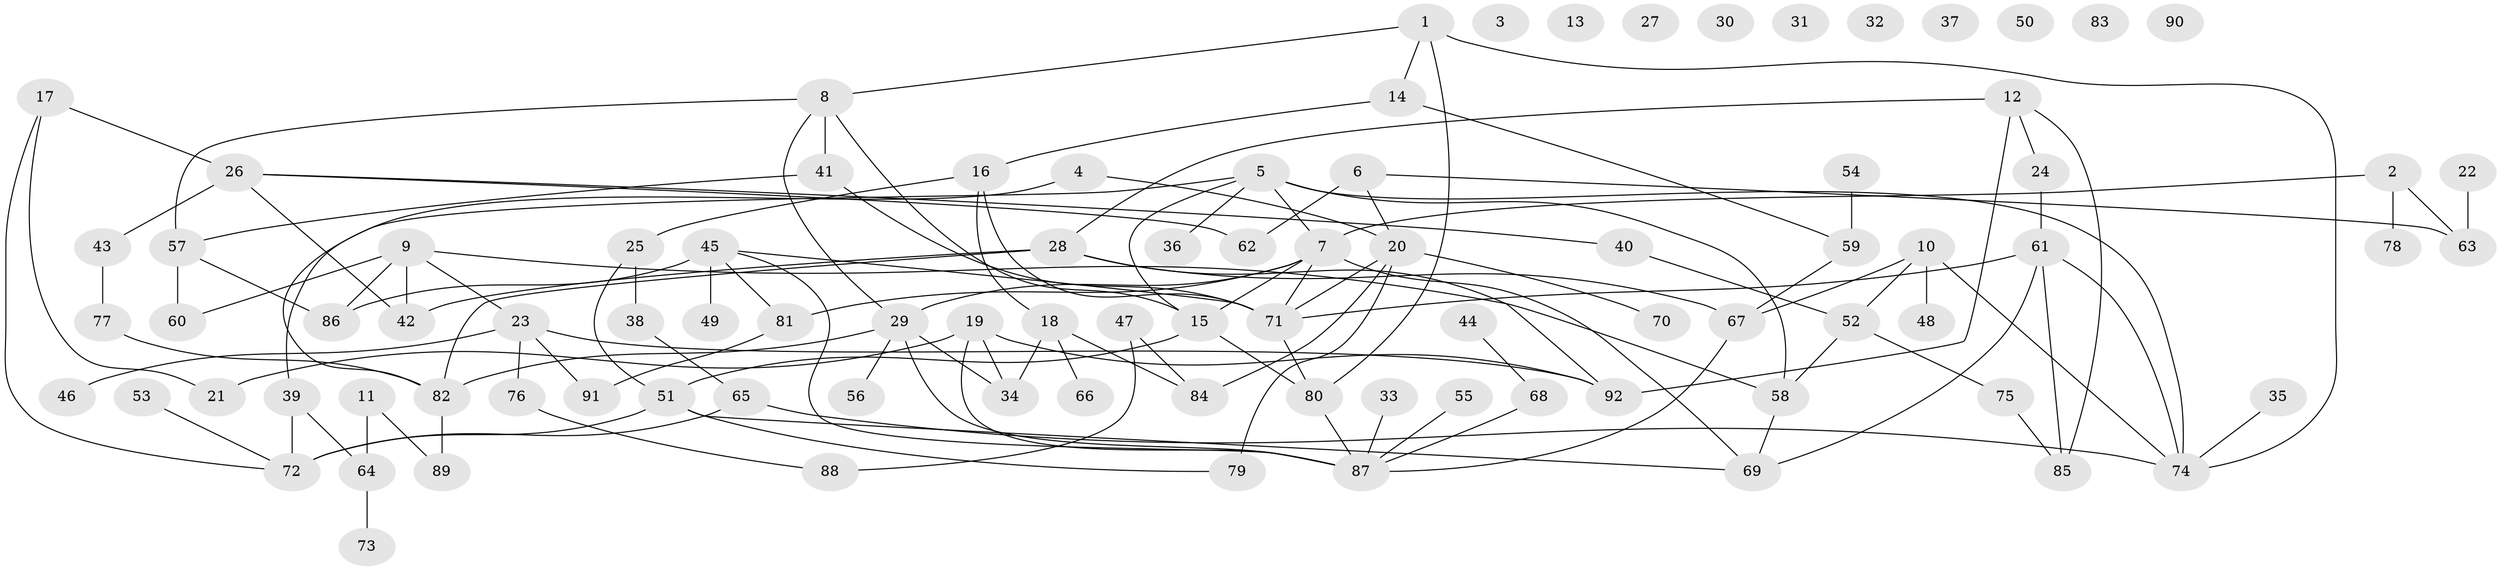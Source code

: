 // Generated by graph-tools (version 1.1) at 2025/33/03/09/25 02:33:55]
// undirected, 92 vertices, 128 edges
graph export_dot {
graph [start="1"]
  node [color=gray90,style=filled];
  1;
  2;
  3;
  4;
  5;
  6;
  7;
  8;
  9;
  10;
  11;
  12;
  13;
  14;
  15;
  16;
  17;
  18;
  19;
  20;
  21;
  22;
  23;
  24;
  25;
  26;
  27;
  28;
  29;
  30;
  31;
  32;
  33;
  34;
  35;
  36;
  37;
  38;
  39;
  40;
  41;
  42;
  43;
  44;
  45;
  46;
  47;
  48;
  49;
  50;
  51;
  52;
  53;
  54;
  55;
  56;
  57;
  58;
  59;
  60;
  61;
  62;
  63;
  64;
  65;
  66;
  67;
  68;
  69;
  70;
  71;
  72;
  73;
  74;
  75;
  76;
  77;
  78;
  79;
  80;
  81;
  82;
  83;
  84;
  85;
  86;
  87;
  88;
  89;
  90;
  91;
  92;
  1 -- 8;
  1 -- 14;
  1 -- 74;
  1 -- 80;
  2 -- 7;
  2 -- 63;
  2 -- 78;
  4 -- 20;
  4 -- 82;
  5 -- 7;
  5 -- 15;
  5 -- 36;
  5 -- 39;
  5 -- 58;
  5 -- 74;
  6 -- 20;
  6 -- 62;
  6 -- 63;
  7 -- 15;
  7 -- 29;
  7 -- 69;
  7 -- 71;
  7 -- 81;
  8 -- 15;
  8 -- 29;
  8 -- 41;
  8 -- 57;
  9 -- 23;
  9 -- 42;
  9 -- 58;
  9 -- 60;
  9 -- 86;
  10 -- 48;
  10 -- 52;
  10 -- 67;
  10 -- 74;
  11 -- 64;
  11 -- 89;
  12 -- 24;
  12 -- 28;
  12 -- 85;
  12 -- 92;
  14 -- 16;
  14 -- 59;
  15 -- 51;
  15 -- 80;
  16 -- 18;
  16 -- 25;
  16 -- 71;
  17 -- 21;
  17 -- 26;
  17 -- 72;
  18 -- 34;
  18 -- 66;
  18 -- 84;
  19 -- 21;
  19 -- 34;
  19 -- 87;
  19 -- 92;
  20 -- 70;
  20 -- 71;
  20 -- 79;
  20 -- 84;
  22 -- 63;
  23 -- 46;
  23 -- 76;
  23 -- 91;
  23 -- 92;
  24 -- 61;
  25 -- 38;
  25 -- 51;
  26 -- 40;
  26 -- 42;
  26 -- 43;
  26 -- 62;
  28 -- 42;
  28 -- 67;
  28 -- 82;
  28 -- 92;
  29 -- 34;
  29 -- 56;
  29 -- 82;
  29 -- 87;
  33 -- 87;
  35 -- 74;
  38 -- 65;
  39 -- 64;
  39 -- 72;
  40 -- 52;
  41 -- 57;
  41 -- 71;
  43 -- 77;
  44 -- 68;
  45 -- 49;
  45 -- 71;
  45 -- 81;
  45 -- 86;
  45 -- 87;
  47 -- 84;
  47 -- 88;
  51 -- 69;
  51 -- 72;
  51 -- 79;
  52 -- 58;
  52 -- 75;
  53 -- 72;
  54 -- 59;
  55 -- 87;
  57 -- 60;
  57 -- 86;
  58 -- 69;
  59 -- 67;
  61 -- 69;
  61 -- 71;
  61 -- 74;
  61 -- 85;
  64 -- 73;
  65 -- 72;
  65 -- 74;
  67 -- 87;
  68 -- 87;
  71 -- 80;
  75 -- 85;
  76 -- 88;
  77 -- 82;
  80 -- 87;
  81 -- 91;
  82 -- 89;
}
